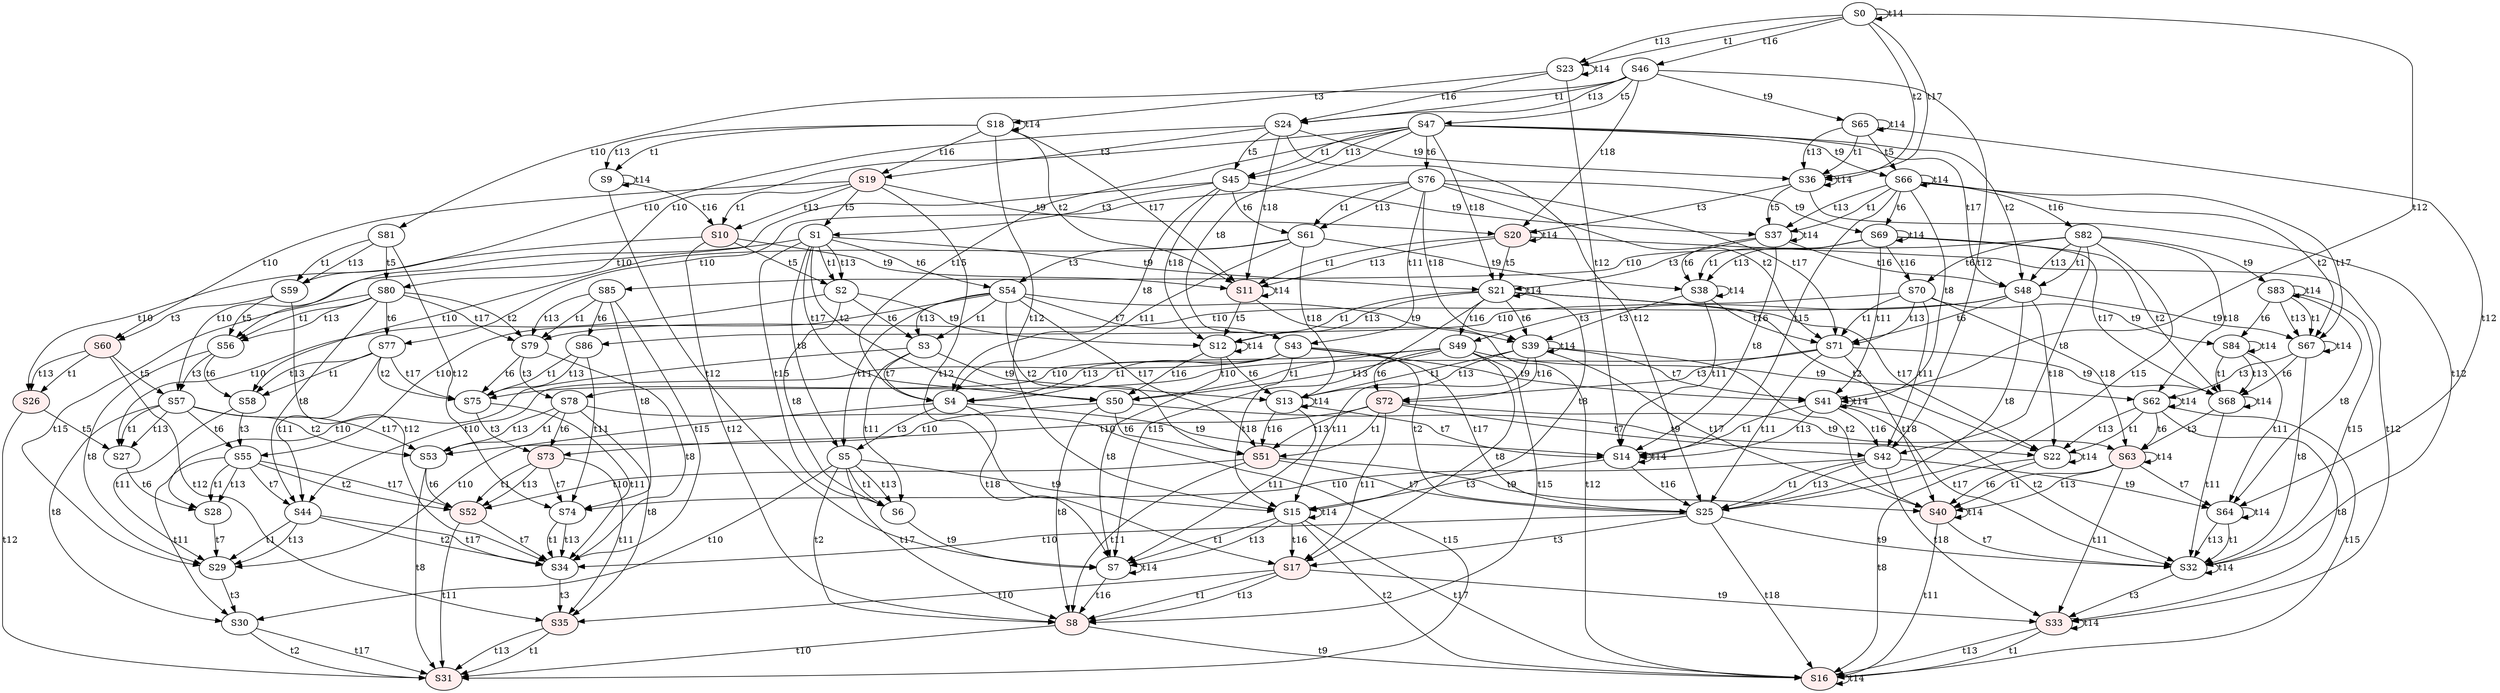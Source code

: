 digraph "SCdebug/43" {
node [fillcolor="#FFFFFF"]; S49 ;
node [fillcolor="#FFFFFF"]; S47 ;
node [fillcolor="#FFFFFF"]; S43 ;
node [fillcolor="#FFFFFF"]; S42 ;
node [style=filled fillcolor="#FFEEEE"]; S17 ;
node [fillcolor="#FFFFFF"]; S1 ;
node [fillcolor="#FFFFFF"]; S5 ;
node [fillcolor="#FFFFFF"]; S82 ;
node [fillcolor="#FFFFFF"]; S41 ;
node [style=filled fillcolor="#FFEEEE"]; S33 ;
node [fillcolor="#FFFFFF"]; S21 ;
node [fillcolor="#FFFFFF"]; S15 ;
node [fillcolor="#FFFFFF"]; S62 ;
node [fillcolor="#FFFFFF"]; S64 ;
node [fillcolor="#FFFFFF"]; S66 ;
node [fillcolor="#FFFFFF"]; S83 ;
node [fillcolor="#FFFFFF"]; S44 ;
node [style=filled fillcolor="#FFEEEE"]; S35 ;
node [fillcolor="#FFFFFF"]; S30 ;
node [fillcolor="#FFFFFF"]; S57 ;
node [fillcolor="#FFFFFF"]; S74 ;
node [fillcolor="#FFFFFF"]; S78 ;
node [fillcolor="#FFFFFF"]; S80 ;
node [fillcolor="#FFFFFF"]; S85 ;
node [fillcolor="#FFFFFF"]; S24 ;
node [style=filled fillcolor="#FFEEEE"]; S10 ;
node [fillcolor="#FFFFFF"]; S36 ;
node [fillcolor="#FFFFFF"]; S23 ;
node [fillcolor="#FFFFFF"]; S9 ;
node [style=filled fillcolor="#FFEEEE"]; S11 ;
node [style=filled fillcolor="#FFEEEE"]; S26 ;
node [fillcolor="#FFFFFF"]; S59 ;
node [fillcolor="#FFFFFF"]; S46 ;
node [style=filled fillcolor="#FFEEEE"]; S19 ;
node [fillcolor="#FFFFFF"]; S0 ;
node [style=filled fillcolor="#FFEEEE"]; S20 ;
node [fillcolor="#FFFFFF"]; S18 ;
node [fillcolor="#FFFFFF"]; S65 ;
node [style=filled fillcolor="#FFEEEE"]; S60 ;
node [fillcolor="#FFFFFF"]; S81 ;
node [style=filled fillcolor="#FFEEEE"]; S51 ;
node [fillcolor="#FFFFFF"]; S3 ;
node [fillcolor="#FFFFFF"]; S61 ;
node [fillcolor="#FFFFFF"]; S71 ;
node [style=filled fillcolor="#FFEEEE"]; S40 ;
node [fillcolor="#FFFFFF"]; S38 ;
node [fillcolor="#FFFFFF"]; S13 ;
node [fillcolor="#FFFFFF"]; S68 ;
node [style=filled fillcolor="#FFEEEE"]; S52 ;
node [fillcolor="#FFFFFF"]; S28 ;
node [fillcolor="#FFFFFF"]; S58 ;
node [fillcolor="#FFFFFF"]; S75 ;
node [fillcolor="#FFFFFF"]; S50 ;
node [fillcolor="#FFFFFF"]; S48 ;
node [fillcolor="#FFFFFF"]; S25 ;
node [fillcolor="#FFFFFF"]; S45 ;
node [fillcolor="#FFFFFF"]; S2 ;
node [fillcolor="#FFFFFF"]; S4 ;
node [fillcolor="#FFFFFF"]; S6 ;
node [style=filled fillcolor="#FFEEEE"]; S8 ;
node [fillcolor="#FFFFFF"]; S37 ;
node [fillcolor="#FFFFFF"]; S32 ;
node [fillcolor="#FFFFFF"]; S22 ;
node [fillcolor="#FFFFFF"]; S7 ;
node [fillcolor="#FFFFFF"]; S12 ;
node [fillcolor="#FFFFFF"]; S14 ;
node [style=filled fillcolor="#FFEEEE"]; S16 ;
node [fillcolor="#FFFFFF"]; S67 ;
node [fillcolor="#FFFFFF"]; S53 ;
node [fillcolor="#FFFFFF"]; S34 ;
node [style=filled fillcolor="#FFEEEE"]; S31 ;
node [fillcolor="#FFFFFF"]; S29 ;
node [fillcolor="#FFFFFF"]; S27 ;
node [fillcolor="#FFFFFF"]; S56 ;
node [fillcolor="#FFFFFF"]; S79 ;
node [fillcolor="#FFFFFF"]; S54 ;
node [fillcolor="#FFFFFF"]; S70 ;
node [style=filled fillcolor="#FFEEEE"]; S72 ;
node [fillcolor="#FFFFFF"]; S76 ;
node [fillcolor="#FFFFFF"]; S39 ;
node [style=filled fillcolor="#FFEEEE"]; S63 ;
node [fillcolor="#FFFFFF"]; S69 ;
node [fillcolor="#FFFFFF"]; S84 ;
node [fillcolor="#FFFFFF"]; S55 ;
node [style=filled fillcolor="#FFEEEE"]; S73 ;
node [fillcolor="#FFFFFF"]; S77 ;
node [fillcolor="#FFFFFF"]; S86 ;
S49 -> S72 [label=t6]
S49 -> S50 [label=t1]
S49 -> S50 [label=t13]
S49 -> S8 [label=t15]
S49 -> S78 [label=t10]
S49 -> S62 [label=t9]
S49 -> S17 [label=t8]
S47 -> S76 [label=t6]
S47 -> S48 [label=t2]
S47 -> S48 [label=t17]
S47 -> S45 [label=t1]
S47 -> S45 [label=t13]
S47 -> S4 [label=t15]
S47 -> S80 [label=t10]
S47 -> S21 [label=t18]
S47 -> S66 [label=t9]
S47 -> S43 [label=t8]
S43 -> S25 [label=t2]
S43 -> S25 [label=t17]
S43 -> S4 [label=t1]
S43 -> S4 [label=t13]
S43 -> S44 [label=t10]
S43 -> S41 [label=t9]
S43 -> S15 [label=t18]
S42 -> S25 [label=t1]
S42 -> S25 [label=t13]
S42 -> S74 [label=t10]
S42 -> S33 [label=t18]
S42 -> S64 [label=t9]
S17 -> S8 [label=t1]
S17 -> S8 [label=t13]
S17 -> S35 [label=t10]
S17 -> S33 [label=t9]
S1 -> S54 [label=t6]
S1 -> S50 [label=t2]
S1 -> S50 [label=t17]
S1 -> S2 [label=t1]
S1 -> S2 [label=t13]
S1 -> S6 [label=t15]
S1 -> S57 [label=t10]
S1 -> S21 [label=t9]
S1 -> S5 [label=t8]
S5 -> S6 [label=t1]
S5 -> S6 [label=t13]
S5 -> S8 [label=t2]
S5 -> S8 [label=t17]
S5 -> S30 [label=t10]
S5 -> S15 [label=t9]
S82 -> S70 [label=t6]
S82 -> S48 [label=t1]
S82 -> S48 [label=t13]
S82 -> S25 [label=t15]
S82 -> S85 [label=t10]
S82 -> S62 [label=t18]
S82 -> S83 [label=t9]
S82 -> S42 [label=t8]
S41 -> S32 [label=t2]
S41 -> S32 [label=t17]
S41 -> S14 [label=t1]
S41 -> S14 [label=t13]
S41 -> S41 [label=t14]
S41 -> S42 [label=t16]
S33 -> S16 [label=t1]
S33 -> S16 [label=t13]
S33 -> S33 [label=t14]
S21 -> S39 [label=t6]
S21 -> S22 [label=t2]
S21 -> S22 [label=t17]
S21 -> S7 [label=t15]
S21 -> S12 [label=t1]
S21 -> S12 [label=t13]
S21 -> S15 [label=t8]
S21 -> S21 [label=t14]
S21 -> S49 [label=t16]
S15 -> S7 [label=t1]
S15 -> S7 [label=t13]
S15 -> S16 [label=t2]
S15 -> S16 [label=t17]
S15 -> S15 [label=t14]
S15 -> S17 [label=t16]
S62 -> S63 [label=t6]
S62 -> S22 [label=t1]
S62 -> S22 [label=t13]
S62 -> S16 [label=t15]
S62 -> S33 [label=t8]
S62 -> S62 [label=t14]
S64 -> S32 [label=t1]
S64 -> S32 [label=t13]
S64 -> S64 [label=t14]
S66 -> S69 [label=t6]
S66 -> S37 [label=t1]
S66 -> S37 [label=t13]
S66 -> S14 [label=t15]
S66 -> S67 [label=t2]
S66 -> S67 [label=t17]
S66 -> S41 [label=t8]
S66 -> S66 [label=t14]
S66 -> S82 [label=t16]
S83 -> S84 [label=t6]
S83 -> S32 [label=t15]
S83 -> S67 [label=t1]
S83 -> S67 [label=t13]
S83 -> S64 [label=t8]
S83 -> S83 [label=t14]
S44 -> S34 [label=t2]
S44 -> S34 [label=t17]
S44 -> S29 [label=t1]
S44 -> S29 [label=t13]
S35 -> S31 [label=t1]
S35 -> S31 [label=t13]
S30 -> S31 [label=t2]
S30 -> S31 [label=t17]
S57 -> S55 [label=t6]
S57 -> S53 [label=t2]
S57 -> S53 [label=t17]
S57 -> S27 [label=t1]
S57 -> S27 [label=t13]
S57 -> S30 [label=t8]
S74 -> S34 [label=t1]
S74 -> S34 [label=t13]
S78 -> S73 [label=t6]
S78 -> S53 [label=t1]
S78 -> S53 [label=t13]
S78 -> S31 [label=t15]
S78 -> S35 [label=t8]
S80 -> S77 [label=t6]
S80 -> S29 [label=t15]
S80 -> S56 [label=t1]
S80 -> S56 [label=t13]
S80 -> S79 [label=t2]
S80 -> S79 [label=t17]
S80 -> S44 [label=t8]
S85 -> S86 [label=t6]
S85 -> S34 [label=t15]
S85 -> S79 [label=t1]
S85 -> S79 [label=t13]
S85 -> S74 [label=t8]
S24 -> S25 [label=t12]
S24 -> S45 [label=t5]
S24 -> S19 [label=t3]
S24 -> S59 [label=t10]
S24 -> S36 [label=t9]
S24 -> S11 [label=t18]
S10 -> S2 [label=t5]
S10 -> S8 [label=t12]
S10 -> S26 [label=t10]
S10 -> S11 [label=t9]
S36 -> S37 [label=t5]
S36 -> S32 [label=t12]
S36 -> S20 [label=t3]
S36 -> S36 [label=t14]
S23 -> S14 [label=t12]
S23 -> S18 [label=t3]
S23 -> S23 [label=t14]
S23 -> S24 [label=t16]
S9 -> S7 [label=t12]
S9 -> S9 [label=t14]
S9 -> S10 [label=t16]
S11 -> S12 [label=t5]
S11 -> S16 [label=t12]
S11 -> S11 [label=t14]
S26 -> S31 [label=t12]
S26 -> S27 [label=t5]
S59 -> S34 [label=t12]
S59 -> S56 [label=t5]
S59 -> S60 [label=t3]
S46 -> S81 [label=t10]
S46 -> S20 [label=t18]
S46 -> S65 [label=t9]
S46 -> S24 [label=t1]
S46 -> S24 [label=t13]
S46 -> S47 [label=t5]
S46 -> S42 [label=t12]
S19 -> S60 [label=t10]
S19 -> S20 [label=t9]
S19 -> S10 [label=t1]
S19 -> S10 [label=t13]
S19 -> S1 [label=t5]
S19 -> S17 [label=t12]
S0 -> S23 [label=t1]
S0 -> S36 [label=t2]
S0 -> S23 [label=t13]
S0 -> S36 [label=t17]
S0 -> S41 [label=t12]
S0 -> S0 [label=t14]
S0 -> S46 [label=t16]
S20 -> S11 [label=t1]
S20 -> S11 [label=t13]
S20 -> S21 [label=t5]
S20 -> S33 [label=t12]
S20 -> S20 [label=t14]
S18 -> S9 [label=t1]
S18 -> S11 [label=t2]
S18 -> S9 [label=t13]
S18 -> S11 [label=t17]
S18 -> S15 [label=t12]
S18 -> S18 [label=t14]
S18 -> S19 [label=t16]
S65 -> S36 [label=t1]
S65 -> S36 [label=t13]
S65 -> S66 [label=t5]
S65 -> S64 [label=t12]
S65 -> S65 [label=t14]
S60 -> S26 [label=t1]
S60 -> S26 [label=t13]
S60 -> S57 [label=t5]
S60 -> S35 [label=t12]
S81 -> S59 [label=t1]
S81 -> S59 [label=t13]
S81 -> S80 [label=t5]
S81 -> S74 [label=t12]
S51 -> S25 [label=t7]
S51 -> S8 [label=t11]
S51 -> S52 [label=t10]
S51 -> S40 [label=t9]
S3 -> S4 [label=t7]
S3 -> S6 [label=t11]
S3 -> S28 [label=t10]
S3 -> S13 [label=t9]
S61 -> S54 [label=t3]
S61 -> S4 [label=t11]
S61 -> S58 [label=t10]
S61 -> S38 [label=t9]
S61 -> S13 [label=t18]
S71 -> S72 [label=t3]
S71 -> S25 [label=t11]
S71 -> S75 [label=t10]
S71 -> S40 [label=t18]
S71 -> S68 [label=t9]
S40 -> S32 [label=t7]
S40 -> S16 [label=t11]
S40 -> S40 [label=t14]
S38 -> S39 [label=t3]
S38 -> S14 [label=t11]
S38 -> S38 [label=t14]
S38 -> S71 [label=t16]
S13 -> S7 [label=t11]
S13 -> S14 [label=t7]
S13 -> S13 [label=t14]
S13 -> S51 [label=t16]
S68 -> S63 [label=t3]
S68 -> S32 [label=t11]
S68 -> S68 [label=t14]
S52 -> S34 [label=t7]
S52 -> S31 [label=t11]
S28 -> S29 [label=t7]
S58 -> S55 [label=t3]
S58 -> S29 [label=t11]
S75 -> S73 [label=t3]
S75 -> S34 [label=t11]
S50 -> S53 [label=t10]
S50 -> S22 [label=t9]
S50 -> S51 [label=t6]
S50 -> S8 [label=t8]
S48 -> S79 [label=t10]
S48 -> S22 [label=t18]
S48 -> S67 [label=t9]
S48 -> S49 [label=t3]
S48 -> S71 [label=t6]
S48 -> S25 [label=t8]
S25 -> S34 [label=t10]
S25 -> S32 [label=t9]
S25 -> S16 [label=t18]
S25 -> S17 [label=t3]
S45 -> S56 [label=t10]
S45 -> S37 [label=t9]
S45 -> S12 [label=t18]
S45 -> S1 [label=t3]
S45 -> S61 [label=t6]
S45 -> S4 [label=t8]
S2 -> S27 [label=t10]
S2 -> S12 [label=t9]
S2 -> S3 [label=t6]
S2 -> S6 [label=t8]
S4 -> S29 [label=t10]
S4 -> S7 [label=t18]
S4 -> S14 [label=t9]
S4 -> S5 [label=t3]
S6 -> S7 [label=t9]
S8 -> S31 [label=t10]
S8 -> S16 [label=t9]
S37 -> S21 [label=t3]
S37 -> S38 [label=t6]
S37 -> S14 [label=t8]
S37 -> S37 [label=t14]
S37 -> S48 [label=t16]
S32 -> S33 [label=t3]
S32 -> S32 [label=t14]
S22 -> S40 [label=t6]
S22 -> S16 [label=t8]
S22 -> S22 [label=t14]
S7 -> S7 [label=t14]
S7 -> S8 [label=t16]
S12 -> S7 [label=t8]
S12 -> S13 [label=t6]
S12 -> S12 [label=t14]
S12 -> S50 [label=t16]
S14 -> S15 [label=t3]
S14 -> S14 [label=t14]
S14 -> S25 [label=t16]
S16 -> S16 [label=t14]
S67 -> S32 [label=t8]
S67 -> S62 [label=t3]
S67 -> S68 [label=t6]
S67 -> S67 [label=t14]
S53 -> S52 [label=t6]
S53 -> S31 [label=t8]
S34 -> S35 [label=t3]
S29 -> S30 [label=t3]
S27 -> S28 [label=t6]
S56 -> S29 [label=t8]
S56 -> S57 [label=t3]
S56 -> S58 [label=t6]
S79 -> S34 [label=t8]
S79 -> S78 [label=t3]
S79 -> S75 [label=t6]
S54 -> S55 [label=t10]
S54 -> S39 [label=t9]
S54 -> S3 [label=t1]
S54 -> S51 [label=t2]
S54 -> S3 [label=t13]
S54 -> S51 [label=t17]
S54 -> S43 [label=t7]
S54 -> S5 [label=t11]
S70 -> S86 [label=t10]
S70 -> S63 [label=t18]
S70 -> S84 [label=t9]
S70 -> S71 [label=t1]
S70 -> S71 [label=t13]
S70 -> S42 [label=t11]
S72 -> S73 [label=t10]
S72 -> S63 [label=t9]
S72 -> S51 [label=t1]
S72 -> S51 [label=t13]
S72 -> S42 [label=t7]
S72 -> S17 [label=t11]
S76 -> S77 [label=t10]
S76 -> S39 [label=t18]
S76 -> S69 [label=t9]
S76 -> S61 [label=t1]
S76 -> S71 [label=t2]
S76 -> S61 [label=t13]
S76 -> S71 [label=t17]
S76 -> S43 [label=t11]
S39 -> S13 [label=t1]
S39 -> S40 [label=t2]
S39 -> S13 [label=t13]
S39 -> S40 [label=t17]
S39 -> S41 [label=t7]
S39 -> S15 [label=t11]
S39 -> S39 [label=t14]
S39 -> S72 [label=t16]
S63 -> S40 [label=t1]
S63 -> S40 [label=t13]
S63 -> S64 [label=t7]
S63 -> S33 [label=t11]
S63 -> S63 [label=t14]
S69 -> S38 [label=t1]
S69 -> S68 [label=t2]
S69 -> S38 [label=t13]
S69 -> S68 [label=t17]
S69 -> S41 [label=t11]
S69 -> S69 [label=t14]
S69 -> S70 [label=t16]
S84 -> S68 [label=t1]
S84 -> S68 [label=t13]
S84 -> S64 [label=t11]
S84 -> S84 [label=t14]
S55 -> S28 [label=t1]
S55 -> S52 [label=t2]
S55 -> S28 [label=t13]
S55 -> S52 [label=t17]
S55 -> S44 [label=t7]
S55 -> S30 [label=t11]
S73 -> S52 [label=t1]
S73 -> S52 [label=t13]
S73 -> S74 [label=t7]
S73 -> S35 [label=t11]
S77 -> S58 [label=t1]
S77 -> S75 [label=t2]
S77 -> S58 [label=t13]
S77 -> S75 [label=t17]
S77 -> S44 [label=t11]
S86 -> S75 [label=t1]
S86 -> S75 [label=t13]
S86 -> S74 [label=t11]
}